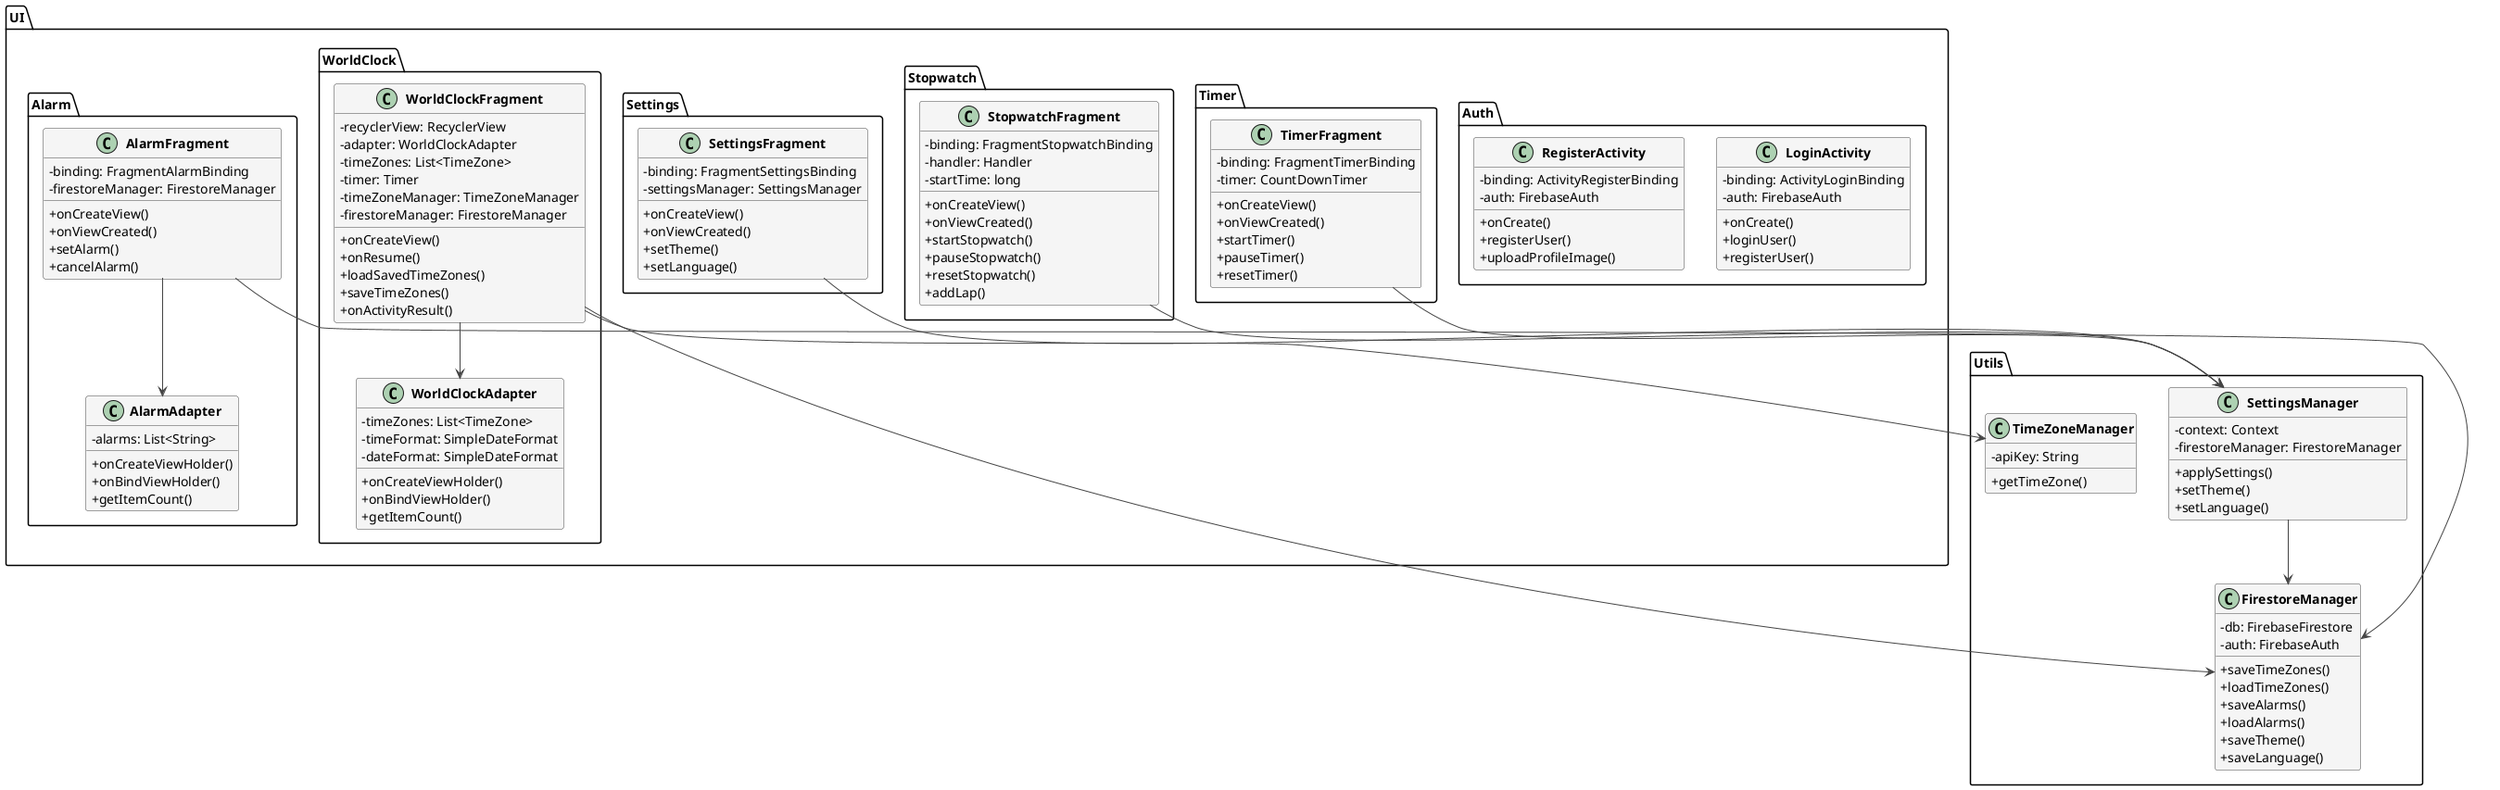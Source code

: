 @startuml
' Estilos y configuraciones
skinparam classAttributeIconSize 0
skinparam classFontStyle bold
skinparam classFontSize 14
skinparam arrowColor #444444
skinparam classBackgroundColor #F5F5F5
skinparam classBorderColor #444444

package "UI" {
    package "Auth" {
        class LoginActivity {
            - binding: ActivityLoginBinding
            - auth: FirebaseAuth
            + onCreate()
            + loginUser()
            + registerUser()
        }

        class RegisterActivity {
            - binding: ActivityRegisterBinding
            - auth: FirebaseAuth
            + onCreate()
            + registerUser()
            + uploadProfileImage()
        }
    }

    package "WorldClock" {
        class WorldClockFragment {
            - recyclerView: RecyclerView
            - adapter: WorldClockAdapter
            - timeZones: List<TimeZone>
            - timer: Timer
            - timeZoneManager: TimeZoneManager
            - firestoreManager: FirestoreManager
            + onCreateView()
            + onResume()
            + loadSavedTimeZones()
            + saveTimeZones()
            + onActivityResult()
        }

        class WorldClockAdapter {
            - timeZones: List<TimeZone>
            - timeFormat: SimpleDateFormat
            - dateFormat: SimpleDateFormat
            + onCreateViewHolder()
            + onBindViewHolder()
            + getItemCount()
        }
    }

    package "Alarm" {
        class AlarmFragment {
            - binding: FragmentAlarmBinding
            - firestoreManager: FirestoreManager
            + onCreateView()
            + onViewCreated()
            + setAlarm()
            + cancelAlarm()
        }

        class AlarmAdapter {
            - alarms: List<String>
            + onCreateViewHolder()
            + onBindViewHolder()
            + getItemCount()
        }
    }

    package "Timer" {
        class TimerFragment {
            - binding: FragmentTimerBinding
            - timer: CountDownTimer
            + onCreateView()
            + onViewCreated()
            + startTimer()
            + pauseTimer()
            + resetTimer()
        }
    }

    package "Stopwatch" {
        class StopwatchFragment {
            - binding: FragmentStopwatchBinding
            - handler: Handler
            - startTime: long
            + onCreateView()
            + onViewCreated()
            + startStopwatch()
            + pauseStopwatch()
            + resetStopwatch()
            + addLap()
        }
    }

    package "Settings" {
        class SettingsFragment {
            - binding: FragmentSettingsBinding
            - settingsManager: SettingsManager
            + onCreateView()
            + onViewCreated()
            + setTheme()
            + setLanguage()
        }
    }
}

package "Utils" {
    class FirestoreManager {
        - db: FirebaseFirestore
        - auth: FirebaseAuth
        + saveTimeZones()
        + loadTimeZones()
        + saveAlarms()
        + loadAlarms()
        + saveTheme()
        + saveLanguage()
    }

    class TimeZoneManager {
        - apiKey: String
        + getTimeZone()
    }

    class SettingsManager {
        - context: Context
        - firestoreManager: FirestoreManager
        + applySettings()
        + setTheme()
        + setLanguage()
    }
}

' Relaciones
WorldClockFragment --> WorldClockAdapter
WorldClockFragment --> TimeZoneManager
WorldClockFragment --> FirestoreManager
AlarmFragment --> AlarmAdapter
AlarmFragment --> FirestoreManager
TimerFragment --> SettingsManager
StopwatchFragment --> SettingsManager
SettingsFragment --> SettingsManager
SettingsManager --> FirestoreManager

@enduml 